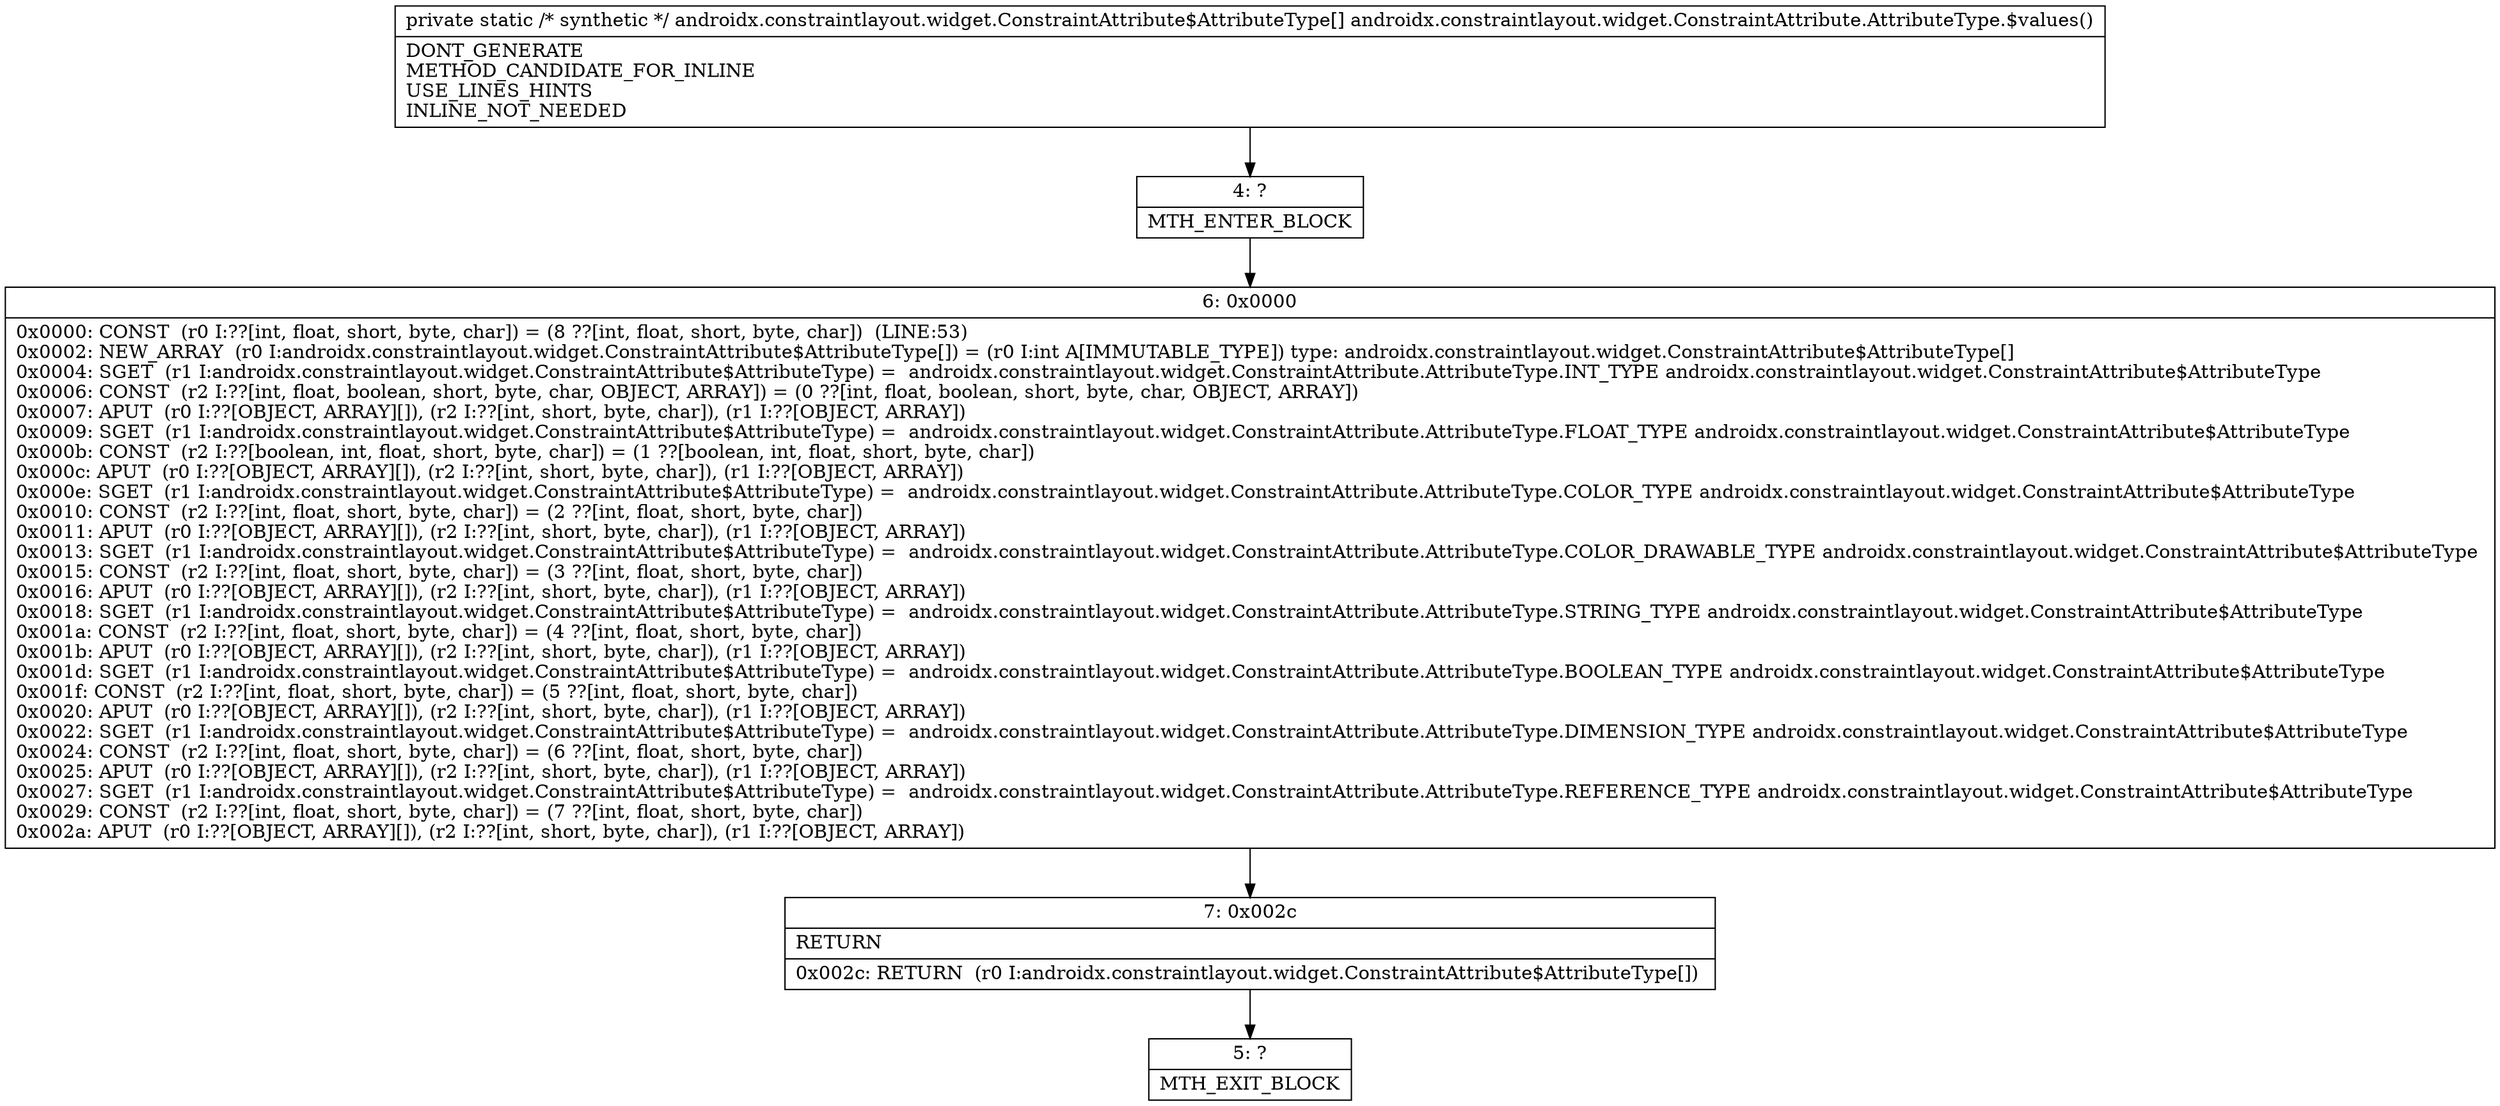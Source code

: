 digraph "CFG forandroidx.constraintlayout.widget.ConstraintAttribute.AttributeType.$values()[Landroidx\/constraintlayout\/widget\/ConstraintAttribute$AttributeType;" {
Node_4 [shape=record,label="{4\:\ ?|MTH_ENTER_BLOCK\l}"];
Node_6 [shape=record,label="{6\:\ 0x0000|0x0000: CONST  (r0 I:??[int, float, short, byte, char]) = (8 ??[int, float, short, byte, char])  (LINE:53)\l0x0002: NEW_ARRAY  (r0 I:androidx.constraintlayout.widget.ConstraintAttribute$AttributeType[]) = (r0 I:int A[IMMUTABLE_TYPE]) type: androidx.constraintlayout.widget.ConstraintAttribute$AttributeType[] \l0x0004: SGET  (r1 I:androidx.constraintlayout.widget.ConstraintAttribute$AttributeType) =  androidx.constraintlayout.widget.ConstraintAttribute.AttributeType.INT_TYPE androidx.constraintlayout.widget.ConstraintAttribute$AttributeType \l0x0006: CONST  (r2 I:??[int, float, boolean, short, byte, char, OBJECT, ARRAY]) = (0 ??[int, float, boolean, short, byte, char, OBJECT, ARRAY]) \l0x0007: APUT  (r0 I:??[OBJECT, ARRAY][]), (r2 I:??[int, short, byte, char]), (r1 I:??[OBJECT, ARRAY]) \l0x0009: SGET  (r1 I:androidx.constraintlayout.widget.ConstraintAttribute$AttributeType) =  androidx.constraintlayout.widget.ConstraintAttribute.AttributeType.FLOAT_TYPE androidx.constraintlayout.widget.ConstraintAttribute$AttributeType \l0x000b: CONST  (r2 I:??[boolean, int, float, short, byte, char]) = (1 ??[boolean, int, float, short, byte, char]) \l0x000c: APUT  (r0 I:??[OBJECT, ARRAY][]), (r2 I:??[int, short, byte, char]), (r1 I:??[OBJECT, ARRAY]) \l0x000e: SGET  (r1 I:androidx.constraintlayout.widget.ConstraintAttribute$AttributeType) =  androidx.constraintlayout.widget.ConstraintAttribute.AttributeType.COLOR_TYPE androidx.constraintlayout.widget.ConstraintAttribute$AttributeType \l0x0010: CONST  (r2 I:??[int, float, short, byte, char]) = (2 ??[int, float, short, byte, char]) \l0x0011: APUT  (r0 I:??[OBJECT, ARRAY][]), (r2 I:??[int, short, byte, char]), (r1 I:??[OBJECT, ARRAY]) \l0x0013: SGET  (r1 I:androidx.constraintlayout.widget.ConstraintAttribute$AttributeType) =  androidx.constraintlayout.widget.ConstraintAttribute.AttributeType.COLOR_DRAWABLE_TYPE androidx.constraintlayout.widget.ConstraintAttribute$AttributeType \l0x0015: CONST  (r2 I:??[int, float, short, byte, char]) = (3 ??[int, float, short, byte, char]) \l0x0016: APUT  (r0 I:??[OBJECT, ARRAY][]), (r2 I:??[int, short, byte, char]), (r1 I:??[OBJECT, ARRAY]) \l0x0018: SGET  (r1 I:androidx.constraintlayout.widget.ConstraintAttribute$AttributeType) =  androidx.constraintlayout.widget.ConstraintAttribute.AttributeType.STRING_TYPE androidx.constraintlayout.widget.ConstraintAttribute$AttributeType \l0x001a: CONST  (r2 I:??[int, float, short, byte, char]) = (4 ??[int, float, short, byte, char]) \l0x001b: APUT  (r0 I:??[OBJECT, ARRAY][]), (r2 I:??[int, short, byte, char]), (r1 I:??[OBJECT, ARRAY]) \l0x001d: SGET  (r1 I:androidx.constraintlayout.widget.ConstraintAttribute$AttributeType) =  androidx.constraintlayout.widget.ConstraintAttribute.AttributeType.BOOLEAN_TYPE androidx.constraintlayout.widget.ConstraintAttribute$AttributeType \l0x001f: CONST  (r2 I:??[int, float, short, byte, char]) = (5 ??[int, float, short, byte, char]) \l0x0020: APUT  (r0 I:??[OBJECT, ARRAY][]), (r2 I:??[int, short, byte, char]), (r1 I:??[OBJECT, ARRAY]) \l0x0022: SGET  (r1 I:androidx.constraintlayout.widget.ConstraintAttribute$AttributeType) =  androidx.constraintlayout.widget.ConstraintAttribute.AttributeType.DIMENSION_TYPE androidx.constraintlayout.widget.ConstraintAttribute$AttributeType \l0x0024: CONST  (r2 I:??[int, float, short, byte, char]) = (6 ??[int, float, short, byte, char]) \l0x0025: APUT  (r0 I:??[OBJECT, ARRAY][]), (r2 I:??[int, short, byte, char]), (r1 I:??[OBJECT, ARRAY]) \l0x0027: SGET  (r1 I:androidx.constraintlayout.widget.ConstraintAttribute$AttributeType) =  androidx.constraintlayout.widget.ConstraintAttribute.AttributeType.REFERENCE_TYPE androidx.constraintlayout.widget.ConstraintAttribute$AttributeType \l0x0029: CONST  (r2 I:??[int, float, short, byte, char]) = (7 ??[int, float, short, byte, char]) \l0x002a: APUT  (r0 I:??[OBJECT, ARRAY][]), (r2 I:??[int, short, byte, char]), (r1 I:??[OBJECT, ARRAY]) \l}"];
Node_7 [shape=record,label="{7\:\ 0x002c|RETURN\l|0x002c: RETURN  (r0 I:androidx.constraintlayout.widget.ConstraintAttribute$AttributeType[]) \l}"];
Node_5 [shape=record,label="{5\:\ ?|MTH_EXIT_BLOCK\l}"];
MethodNode[shape=record,label="{private static \/* synthetic *\/ androidx.constraintlayout.widget.ConstraintAttribute$AttributeType[] androidx.constraintlayout.widget.ConstraintAttribute.AttributeType.$values()  | DONT_GENERATE\lMETHOD_CANDIDATE_FOR_INLINE\lUSE_LINES_HINTS\lINLINE_NOT_NEEDED\l}"];
MethodNode -> Node_4;Node_4 -> Node_6;
Node_6 -> Node_7;
Node_7 -> Node_5;
}

